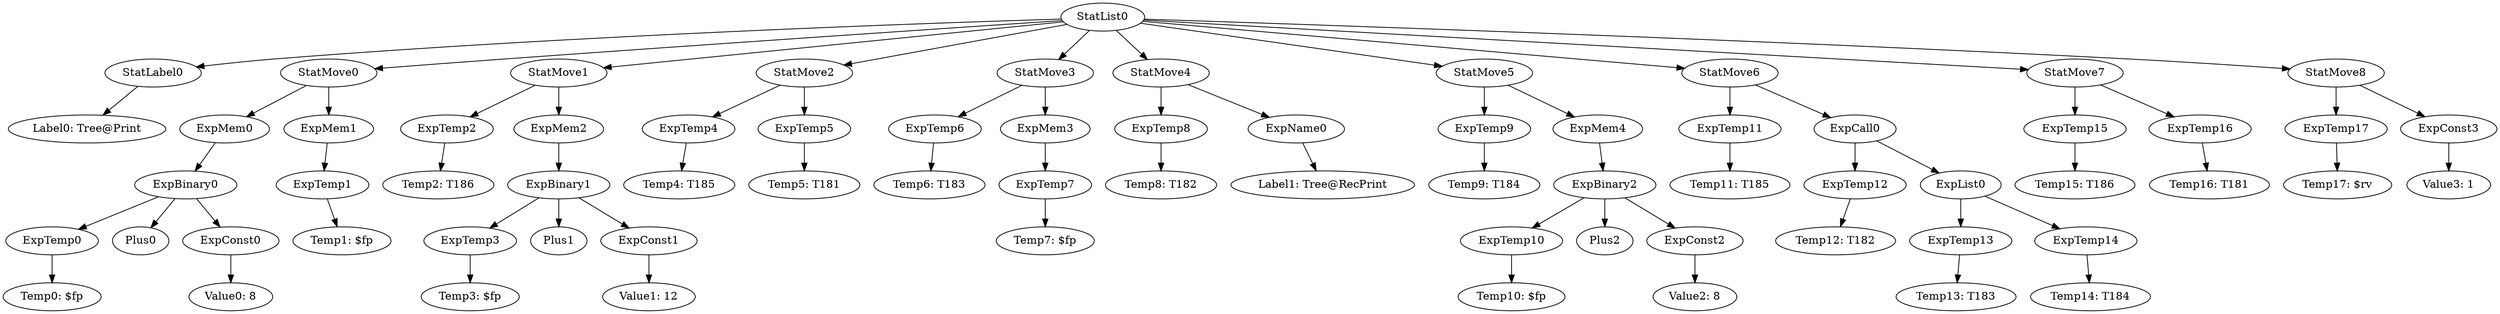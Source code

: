 digraph {
	ordering = out;
	ExpConst3 -> "Value3: 1";
	StatMove8 -> ExpTemp17;
	StatMove8 -> ExpConst3;
	ExpTemp15 -> "Temp15: T186";
	ExpList0 -> ExpTemp13;
	ExpList0 -> ExpTemp14;
	ExpTemp16 -> "Temp16: T181";
	ExpTemp13 -> "Temp13: T183";
	StatMove6 -> ExpTemp11;
	StatMove6 -> ExpCall0;
	ExpConst2 -> "Value2: 8";
	ExpBinary2 -> ExpTemp10;
	ExpBinary2 -> Plus2;
	ExpBinary2 -> ExpConst2;
	ExpTemp9 -> "Temp9: T184";
	ExpName0 -> "Label1: Tree@RecPrint";
	ExpMem1 -> ExpTemp1;
	ExpConst0 -> "Value0: 8";
	StatMove7 -> ExpTemp15;
	StatMove7 -> ExpTemp16;
	StatMove4 -> ExpTemp8;
	StatMove4 -> ExpName0;
	ExpMem0 -> ExpBinary0;
	ExpBinary1 -> ExpTemp3;
	ExpBinary1 -> Plus1;
	ExpBinary1 -> ExpConst1;
	ExpMem3 -> ExpTemp7;
	ExpTemp10 -> "Temp10: $fp";
	ExpTemp2 -> "Temp2: T186";
	StatMove2 -> ExpTemp4;
	StatMove2 -> ExpTemp5;
	StatLabel0 -> "Label0: Tree@Print";
	StatList0 -> StatLabel0;
	StatList0 -> StatMove0;
	StatList0 -> StatMove1;
	StatList0 -> StatMove2;
	StatList0 -> StatMove3;
	StatList0 -> StatMove4;
	StatList0 -> StatMove5;
	StatList0 -> StatMove6;
	StatList0 -> StatMove7;
	StatList0 -> StatMove8;
	ExpTemp0 -> "Temp0: $fp";
	ExpTemp17 -> "Temp17: $rv";
	ExpCall0 -> ExpTemp12;
	ExpCall0 -> ExpList0;
	ExpMem2 -> ExpBinary1;
	StatMove0 -> ExpMem0;
	StatMove0 -> ExpMem1;
	ExpTemp12 -> "Temp12: T182";
	ExpMem4 -> ExpBinary2;
	ExpBinary0 -> ExpTemp0;
	ExpBinary0 -> Plus0;
	ExpBinary0 -> ExpConst0;
	ExpTemp8 -> "Temp8: T182";
	StatMove1 -> ExpTemp2;
	StatMove1 -> ExpMem2;
	StatMove5 -> ExpTemp9;
	StatMove5 -> ExpMem4;
	ExpConst1 -> "Value1: 12";
	ExpTemp3 -> "Temp3: $fp";
	ExpTemp14 -> "Temp14: T184";
	ExpTemp1 -> "Temp1: $fp";
	ExpTemp5 -> "Temp5: T181";
	ExpTemp6 -> "Temp6: T183";
	ExpTemp11 -> "Temp11: T185";
	StatMove3 -> ExpTemp6;
	StatMove3 -> ExpMem3;
	ExpTemp4 -> "Temp4: T185";
	ExpTemp7 -> "Temp7: $fp";
}

